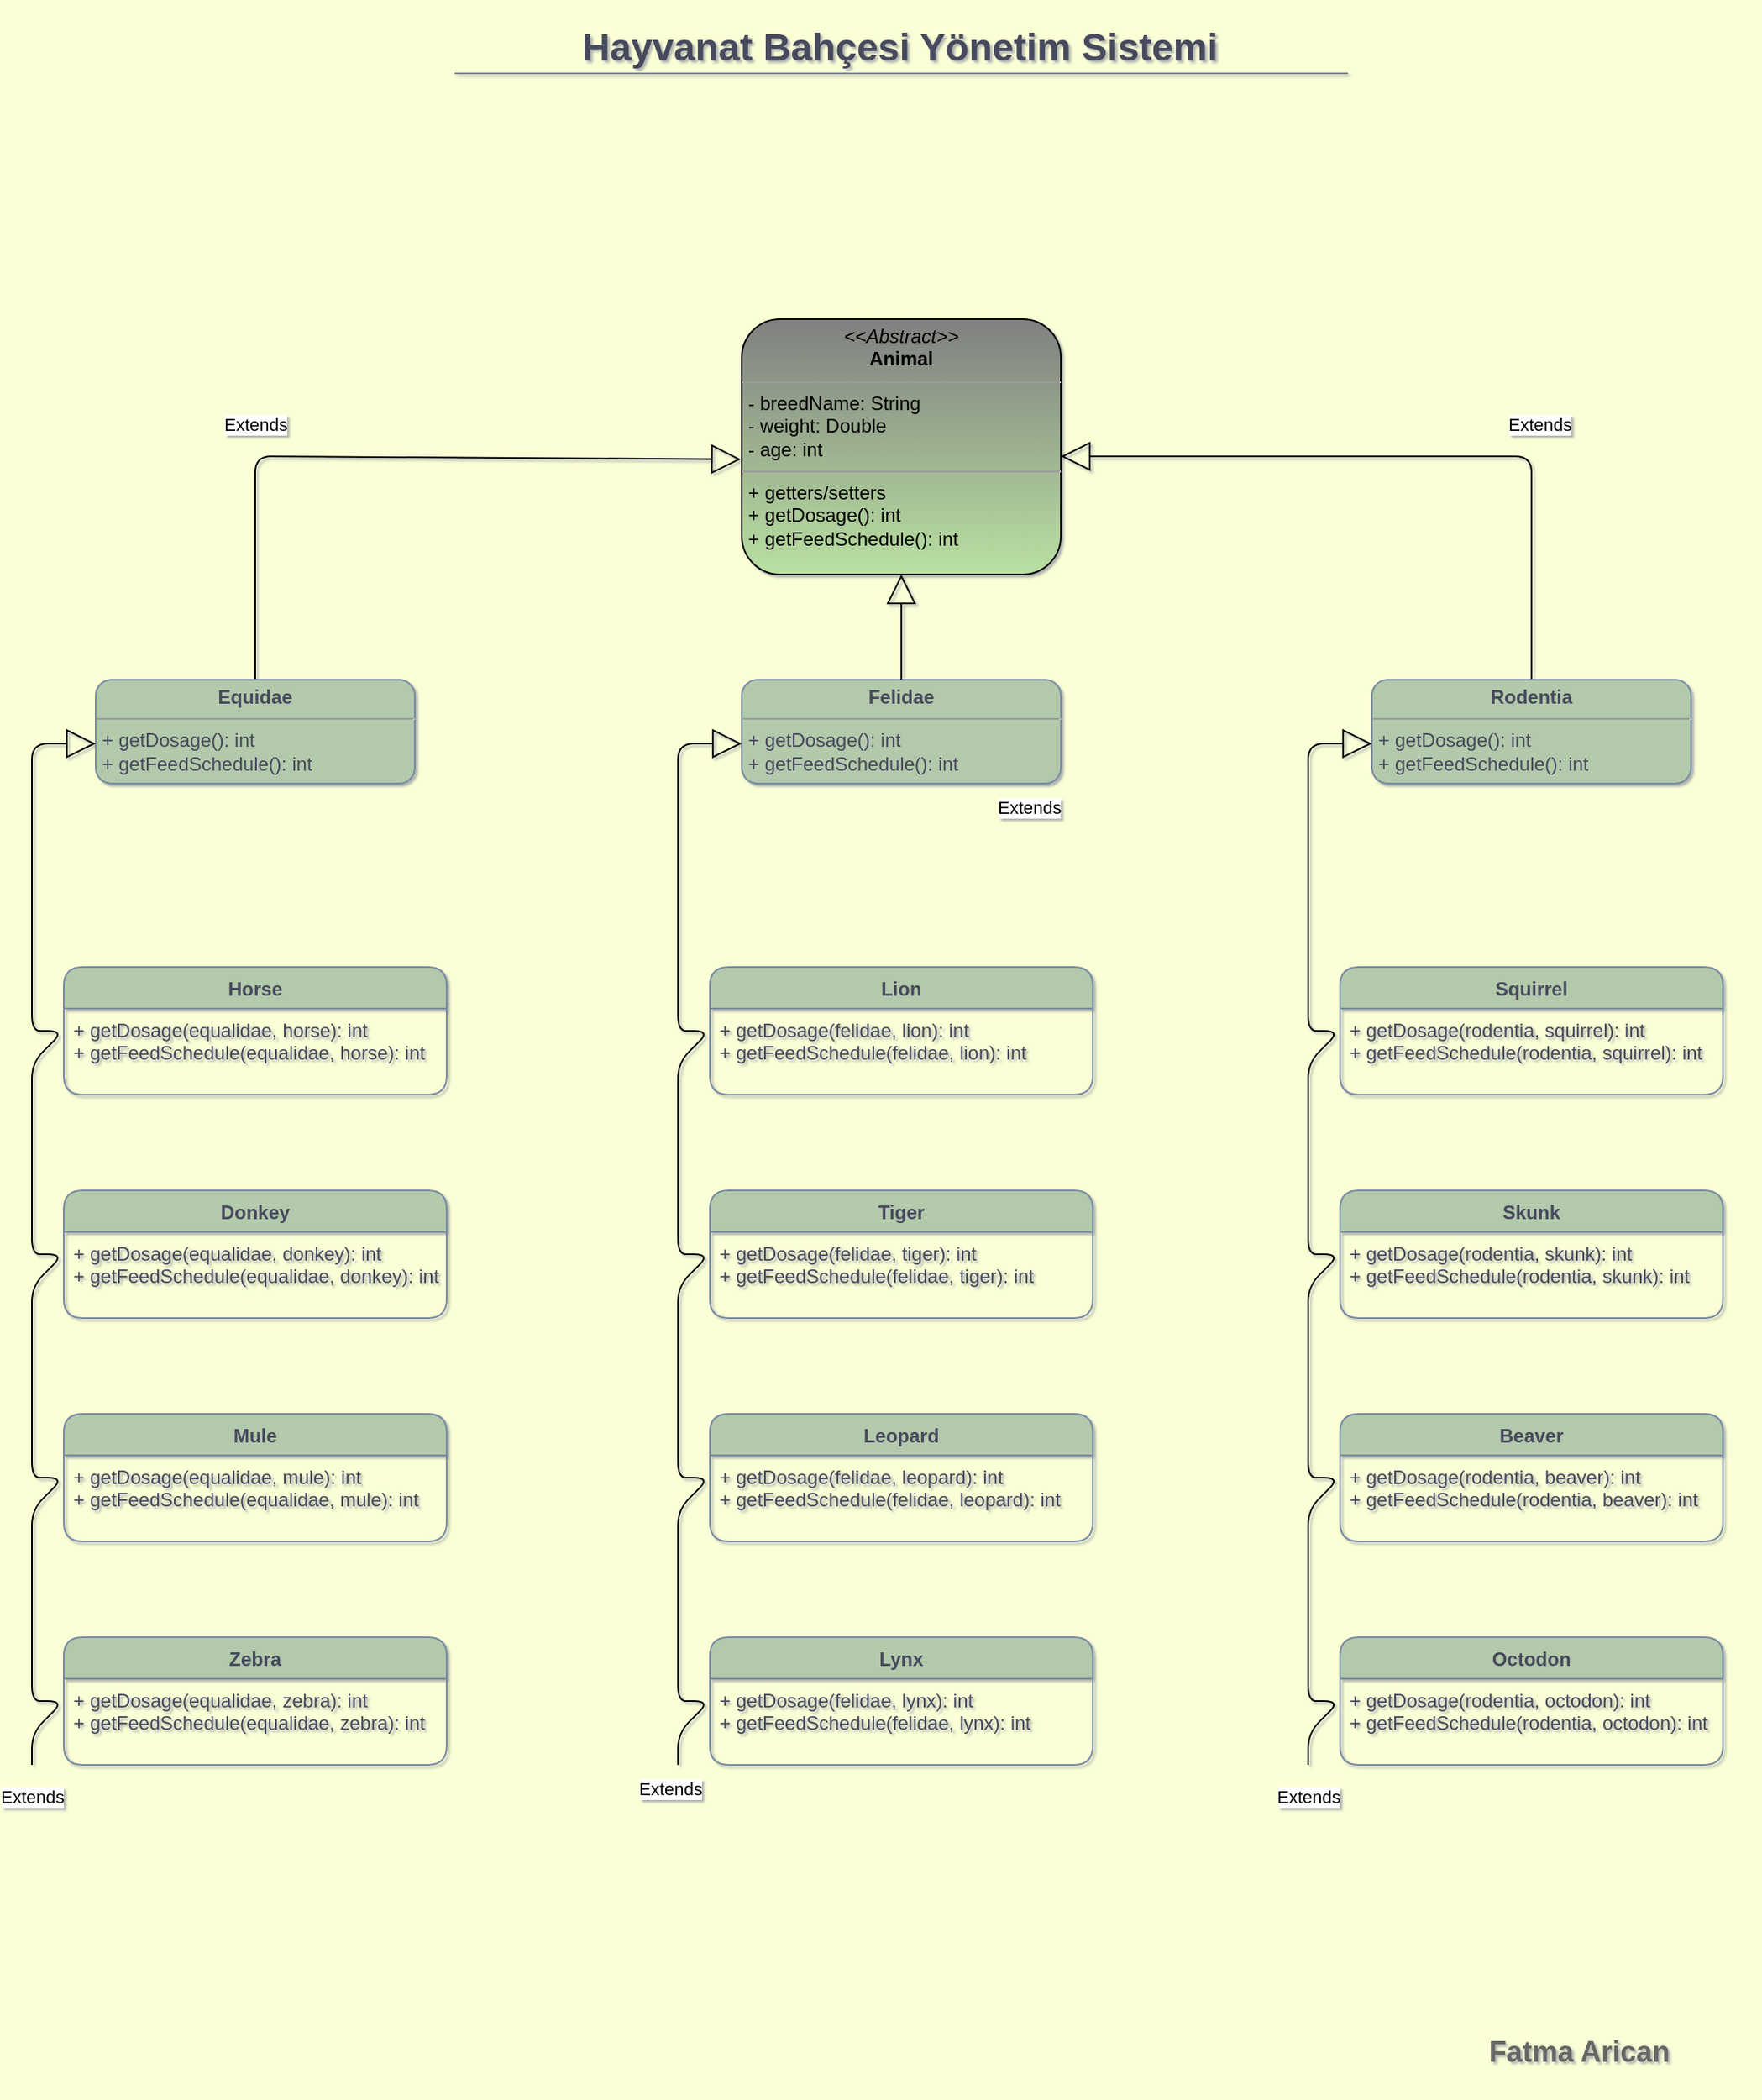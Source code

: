 <mxfile version="20.5.3" type="github">
  <diagram id="C5RBs43oDa-KdzZeNtuy" name="Page-1">
    <mxGraphModel dx="1483" dy="699" grid="1" gridSize="3" guides="1" tooltips="1" connect="1" arrows="1" fold="1" page="1" pageScale="1" pageWidth="1169" pageHeight="827" background="#FBFFD6" math="0" shadow="1">
      <root>
        <mxCell id="WIyWlLk6GJQsqaUBKTNV-0" />
        <mxCell id="WIyWlLk6GJQsqaUBKTNV-1" parent="WIyWlLk6GJQsqaUBKTNV-0" />
        <mxCell id="Q_TvyBTZswwlKKALrB9L-1" value="&lt;h1&gt;Hayvanat Bahçesi Yönetim Sistemi&lt;/h1&gt;" style="text;html=1;strokeColor=none;fillColor=none;spacing=5;spacingTop=-20;whiteSpace=wrap;overflow=hidden;rounded=1;fontColor=#46495D;" vertex="1" parent="WIyWlLk6GJQsqaUBKTNV-1">
          <mxGeometry x="380" y="64" width="410" height="40" as="geometry" />
        </mxCell>
        <mxCell id="Q_TvyBTZswwlKKALrB9L-2" value="&lt;p style=&quot;margin:0px;margin-top:4px;text-align:center;&quot;&gt;&lt;i&gt;&amp;lt;&amp;lt;Abstract&amp;gt;&amp;gt;&lt;/i&gt;&lt;br&gt;&lt;b&gt;Animal&lt;/b&gt;&lt;/p&gt;&lt;hr size=&quot;1&quot;&gt;&lt;p style=&quot;margin:0px;margin-left:4px;&quot;&gt;- breedName: String&lt;br&gt;- weight: Double&lt;/p&gt;&lt;p style=&quot;margin:0px;margin-left:4px;&quot;&gt;- age: int&lt;/p&gt;&lt;hr size=&quot;1&quot;&gt;&lt;p style=&quot;margin:0px;margin-left:4px;&quot;&gt;+ getters/setters&lt;/p&gt;&lt;p style=&quot;margin:0px;margin-left:4px;&quot;&gt;+ getDosage(): int&lt;br&gt;+ getFeedSchedule(): int&lt;/p&gt;" style="verticalAlign=top;align=left;overflow=fill;fontSize=12;fontFamily=Helvetica;html=1;rounded=1;fillColor=#808080;strokeColor=#000000;gradientColor=#B9E0A1;" vertex="1" parent="WIyWlLk6GJQsqaUBKTNV-1">
          <mxGeometry x="485" y="254" width="200" height="160" as="geometry" />
        </mxCell>
        <mxCell id="Q_TvyBTZswwlKKALrB9L-7" value="&lt;p style=&quot;margin:0px;margin-top:4px;text-align:center;&quot;&gt;&lt;b&gt;Felidae&lt;/b&gt;&lt;/p&gt;&lt;hr size=&quot;1&quot;&gt;&lt;p style=&quot;margin:0px;margin-left:4px;&quot;&gt;+ getDosage(): int&lt;br&gt;+ getFeedSchedule(): int&amp;nbsp;&lt;/p&gt;&lt;hr size=&quot;1&quot;&gt;&lt;p style=&quot;margin:0px;margin-left:4px;&quot;&gt;&lt;br&gt;&lt;/p&gt;" style="verticalAlign=top;align=left;overflow=fill;fontSize=12;fontFamily=Helvetica;html=1;rounded=1;fillColor=#B2C9AB;strokeColor=#788AA3;fontColor=#46495D;" vertex="1" parent="WIyWlLk6GJQsqaUBKTNV-1">
          <mxGeometry x="485" y="480" width="200" height="65" as="geometry" />
        </mxCell>
        <mxCell id="Q_TvyBTZswwlKKALrB9L-11" value="" style="line;strokeWidth=1;fillColor=none;align=left;verticalAlign=middle;spacingTop=-1;spacingLeft=3;spacingRight=3;rotatable=0;labelPosition=right;points=[];portConstraint=eastwest;strokeColor=#788AA3;rounded=1;fontColor=#46495D;" vertex="1" parent="WIyWlLk6GJQsqaUBKTNV-1">
          <mxGeometry x="305" y="96" width="560" height="8" as="geometry" />
        </mxCell>
        <mxCell id="Q_TvyBTZswwlKKALrB9L-24" value="Lion" style="swimlane;fontStyle=1;align=center;verticalAlign=top;childLayout=stackLayout;horizontal=1;startSize=26;horizontalStack=0;resizeParent=1;resizeParentMax=0;resizeLast=0;collapsible=1;marginBottom=0;rounded=1;fillColor=#B2C9AB;strokeColor=#788AA3;fontColor=#46495D;" vertex="1" parent="WIyWlLk6GJQsqaUBKTNV-1">
          <mxGeometry x="465" y="660" width="240" height="80" as="geometry" />
        </mxCell>
        <mxCell id="Q_TvyBTZswwlKKALrB9L-25" value="+ getDosage(felidae, lion): int&#xa;+ getFeedSchedule(felidae, lion): int " style="text;strokeColor=none;fillColor=none;align=left;verticalAlign=top;spacingLeft=4;spacingRight=4;overflow=hidden;rotatable=0;points=[[0,0.5],[1,0.5]];portConstraint=eastwest;rounded=1;fontColor=#46495D;" vertex="1" parent="Q_TvyBTZswwlKKALrB9L-24">
          <mxGeometry y="26" width="240" height="54" as="geometry" />
        </mxCell>
        <mxCell id="Q_TvyBTZswwlKKALrB9L-37" value="Squirrel" style="swimlane;fontStyle=1;align=center;verticalAlign=top;childLayout=stackLayout;horizontal=1;startSize=26;horizontalStack=0;resizeParent=1;resizeParentMax=0;resizeLast=0;collapsible=1;marginBottom=0;rounded=1;fillColor=#B2C9AB;strokeColor=#788AA3;fontColor=#46495D;" vertex="1" parent="WIyWlLk6GJQsqaUBKTNV-1">
          <mxGeometry x="860" y="660" width="240" height="80" as="geometry" />
        </mxCell>
        <mxCell id="Q_TvyBTZswwlKKALrB9L-38" value="+ getDosage(rodentia, squirrel): int&#xa;+ getFeedSchedule(rodentia, squirrel): int " style="text;strokeColor=none;fillColor=none;align=left;verticalAlign=top;spacingLeft=4;spacingRight=4;overflow=hidden;rotatable=0;points=[[0,0.5],[1,0.5]];portConstraint=eastwest;rounded=1;fontColor=#46495D;" vertex="1" parent="Q_TvyBTZswwlKKALrB9L-37">
          <mxGeometry y="26" width="240" height="54" as="geometry" />
        </mxCell>
        <mxCell id="Q_TvyBTZswwlKKALrB9L-41" value="Horse" style="swimlane;fontStyle=1;align=center;verticalAlign=top;childLayout=stackLayout;horizontal=1;startSize=26;horizontalStack=0;resizeParent=1;resizeParentMax=0;resizeLast=0;collapsible=1;marginBottom=0;rounded=1;fillColor=#B2C9AB;strokeColor=#788AA3;fontColor=#46495D;" vertex="1" parent="WIyWlLk6GJQsqaUBKTNV-1">
          <mxGeometry x="60" y="660" width="240" height="80" as="geometry" />
        </mxCell>
        <mxCell id="Q_TvyBTZswwlKKALrB9L-42" value="+ getDosage(equalidae, horse): int&#xa;+ getFeedSchedule(equalidae, horse): int " style="text;strokeColor=none;fillColor=none;align=left;verticalAlign=top;spacingLeft=4;spacingRight=4;overflow=hidden;rotatable=0;points=[[0,0.5],[1,0.5]];portConstraint=eastwest;rounded=1;fontColor=#46495D;" vertex="1" parent="Q_TvyBTZswwlKKALrB9L-41">
          <mxGeometry y="26" width="240" height="54" as="geometry" />
        </mxCell>
        <mxCell id="Q_TvyBTZswwlKKALrB9L-45" value="Donkey" style="swimlane;fontStyle=1;align=center;verticalAlign=top;childLayout=stackLayout;horizontal=1;startSize=26;horizontalStack=0;resizeParent=1;resizeParentMax=0;resizeLast=0;collapsible=1;marginBottom=0;rounded=1;fillColor=#B2C9AB;strokeColor=#788AA3;fontColor=#46495D;" vertex="1" parent="WIyWlLk6GJQsqaUBKTNV-1">
          <mxGeometry x="60" y="800" width="240" height="80" as="geometry" />
        </mxCell>
        <mxCell id="Q_TvyBTZswwlKKALrB9L-46" value="+ getDosage(equalidae, donkey): int&#xa;+ getFeedSchedule(equalidae, donkey): int " style="text;strokeColor=none;fillColor=none;align=left;verticalAlign=top;spacingLeft=4;spacingRight=4;overflow=hidden;rotatable=0;points=[[0,0.5],[1,0.5]];portConstraint=eastwest;rounded=1;fontColor=#46495D;" vertex="1" parent="Q_TvyBTZswwlKKALrB9L-45">
          <mxGeometry y="26" width="240" height="54" as="geometry" />
        </mxCell>
        <mxCell id="Q_TvyBTZswwlKKALrB9L-49" value="Mule" style="swimlane;fontStyle=1;align=center;verticalAlign=top;childLayout=stackLayout;horizontal=1;startSize=26;horizontalStack=0;resizeParent=1;resizeParentMax=0;resizeLast=0;collapsible=1;marginBottom=0;rounded=1;fillColor=#B2C9AB;strokeColor=#788AA3;fontColor=#46495D;" vertex="1" parent="WIyWlLk6GJQsqaUBKTNV-1">
          <mxGeometry x="60" y="940" width="240" height="80" as="geometry" />
        </mxCell>
        <mxCell id="Q_TvyBTZswwlKKALrB9L-50" value="+ getDosage(equalidae, mule): int&#xa;+ getFeedSchedule(equalidae, mule): int " style="text;strokeColor=none;fillColor=none;align=left;verticalAlign=top;spacingLeft=4;spacingRight=4;overflow=hidden;rotatable=0;points=[[0,0.5],[1,0.5]];portConstraint=eastwest;rounded=1;fontColor=#46495D;" vertex="1" parent="Q_TvyBTZswwlKKALrB9L-49">
          <mxGeometry y="26" width="240" height="54" as="geometry" />
        </mxCell>
        <mxCell id="Q_TvyBTZswwlKKALrB9L-53" value="Zebra" style="swimlane;fontStyle=1;align=center;verticalAlign=top;childLayout=stackLayout;horizontal=1;startSize=26;horizontalStack=0;resizeParent=1;resizeParentMax=0;resizeLast=0;collapsible=1;marginBottom=0;rounded=1;fillColor=#B2C9AB;strokeColor=#788AA3;fontColor=#46495D;" vertex="1" parent="WIyWlLk6GJQsqaUBKTNV-1">
          <mxGeometry x="60" y="1080" width="240" height="80" as="geometry" />
        </mxCell>
        <mxCell id="Q_TvyBTZswwlKKALrB9L-54" value="+ getDosage(equalidae, zebra): int&#xa;+ getFeedSchedule(equalidae, zebra): int " style="text;strokeColor=none;fillColor=none;align=left;verticalAlign=top;spacingLeft=4;spacingRight=4;overflow=hidden;rotatable=0;points=[[0,0.5],[1,0.5]];portConstraint=eastwest;rounded=1;fontColor=#46495D;" vertex="1" parent="Q_TvyBTZswwlKKALrB9L-53">
          <mxGeometry y="26" width="240" height="54" as="geometry" />
        </mxCell>
        <mxCell id="Q_TvyBTZswwlKKALrB9L-57" value="Tiger" style="swimlane;fontStyle=1;align=center;verticalAlign=top;childLayout=stackLayout;horizontal=1;startSize=26;horizontalStack=0;resizeParent=1;resizeParentMax=0;resizeLast=0;collapsible=1;marginBottom=0;rounded=1;fillColor=#B2C9AB;strokeColor=#788AA3;fontColor=#46495D;" vertex="1" parent="WIyWlLk6GJQsqaUBKTNV-1">
          <mxGeometry x="465" y="800" width="240" height="80" as="geometry" />
        </mxCell>
        <mxCell id="Q_TvyBTZswwlKKALrB9L-58" value="+ getDosage(felidae, tiger): int&#xa;+ getFeedSchedule(felidae, tiger): int " style="text;strokeColor=none;fillColor=none;align=left;verticalAlign=top;spacingLeft=4;spacingRight=4;overflow=hidden;rotatable=0;points=[[0,0.5],[1,0.5]];portConstraint=eastwest;rounded=1;fontColor=#46495D;" vertex="1" parent="Q_TvyBTZswwlKKALrB9L-57">
          <mxGeometry y="26" width="240" height="54" as="geometry" />
        </mxCell>
        <mxCell id="Q_TvyBTZswwlKKALrB9L-61" value="Leopard" style="swimlane;fontStyle=1;align=center;verticalAlign=top;childLayout=stackLayout;horizontal=1;startSize=26;horizontalStack=0;resizeParent=1;resizeParentMax=0;resizeLast=0;collapsible=1;marginBottom=0;rounded=1;fillColor=#B2C9AB;strokeColor=#788AA3;fontColor=#46495D;" vertex="1" parent="WIyWlLk6GJQsqaUBKTNV-1">
          <mxGeometry x="465" y="940" width="240" height="80" as="geometry" />
        </mxCell>
        <mxCell id="Q_TvyBTZswwlKKALrB9L-62" value="+ getDosage(felidae, leopard): int&#xa;+ getFeedSchedule(felidae, leopard): int " style="text;strokeColor=none;fillColor=none;align=left;verticalAlign=top;spacingLeft=4;spacingRight=4;overflow=hidden;rotatable=0;points=[[0,0.5],[1,0.5]];portConstraint=eastwest;rounded=1;fontColor=#46495D;" vertex="1" parent="Q_TvyBTZswwlKKALrB9L-61">
          <mxGeometry y="26" width="240" height="54" as="geometry" />
        </mxCell>
        <mxCell id="Q_TvyBTZswwlKKALrB9L-65" value="Lynx" style="swimlane;fontStyle=1;align=center;verticalAlign=top;childLayout=stackLayout;horizontal=1;startSize=26;horizontalStack=0;resizeParent=1;resizeParentMax=0;resizeLast=0;collapsible=1;marginBottom=0;rounded=1;fillColor=#B2C9AB;strokeColor=#788AA3;fontColor=#46495D;" vertex="1" parent="WIyWlLk6GJQsqaUBKTNV-1">
          <mxGeometry x="465" y="1080" width="240" height="80" as="geometry" />
        </mxCell>
        <mxCell id="Q_TvyBTZswwlKKALrB9L-66" value="+ getDosage(felidae, lynx): int&#xa;+ getFeedSchedule(felidae, lynx): int " style="text;strokeColor=none;fillColor=none;align=left;verticalAlign=top;spacingLeft=4;spacingRight=4;overflow=hidden;rotatable=0;points=[[0,0.5],[1,0.5]];portConstraint=eastwest;rounded=1;fontColor=#46495D;" vertex="1" parent="Q_TvyBTZswwlKKALrB9L-65">
          <mxGeometry y="26" width="240" height="54" as="geometry" />
        </mxCell>
        <mxCell id="Q_TvyBTZswwlKKALrB9L-69" value="Skunk" style="swimlane;fontStyle=1;align=center;verticalAlign=top;childLayout=stackLayout;horizontal=1;startSize=26;horizontalStack=0;resizeParent=1;resizeParentMax=0;resizeLast=0;collapsible=1;marginBottom=0;rounded=1;fillColor=#B2C9AB;strokeColor=#788AA3;fontColor=#46495D;" vertex="1" parent="WIyWlLk6GJQsqaUBKTNV-1">
          <mxGeometry x="860" y="800" width="240" height="80" as="geometry" />
        </mxCell>
        <mxCell id="Q_TvyBTZswwlKKALrB9L-70" value="+ getDosage(rodentia, skunk): int&#xa;+ getFeedSchedule(rodentia, skunk): int " style="text;strokeColor=none;fillColor=none;align=left;verticalAlign=top;spacingLeft=4;spacingRight=4;overflow=hidden;rotatable=0;points=[[0,0.5],[1,0.5]];portConstraint=eastwest;rounded=1;fontColor=#46495D;" vertex="1" parent="Q_TvyBTZswwlKKALrB9L-69">
          <mxGeometry y="26" width="240" height="54" as="geometry" />
        </mxCell>
        <mxCell id="Q_TvyBTZswwlKKALrB9L-73" value="Beaver" style="swimlane;fontStyle=1;align=center;verticalAlign=top;childLayout=stackLayout;horizontal=1;startSize=26;horizontalStack=0;resizeParent=1;resizeParentMax=0;resizeLast=0;collapsible=1;marginBottom=0;rounded=1;fillColor=#B2C9AB;strokeColor=#788AA3;fontColor=#46495D;" vertex="1" parent="WIyWlLk6GJQsqaUBKTNV-1">
          <mxGeometry x="860" y="940" width="240" height="80" as="geometry" />
        </mxCell>
        <mxCell id="Q_TvyBTZswwlKKALrB9L-74" value="+ getDosage(rodentia, beaver): int&#xa;+ getFeedSchedule(rodentia, beaver): int " style="text;strokeColor=none;fillColor=none;align=left;verticalAlign=top;spacingLeft=4;spacingRight=4;overflow=hidden;rotatable=0;points=[[0,0.5],[1,0.5]];portConstraint=eastwest;rounded=1;fontColor=#46495D;" vertex="1" parent="Q_TvyBTZswwlKKALrB9L-73">
          <mxGeometry y="26" width="240" height="54" as="geometry" />
        </mxCell>
        <mxCell id="Q_TvyBTZswwlKKALrB9L-77" value="Octodon" style="swimlane;fontStyle=1;align=center;verticalAlign=top;childLayout=stackLayout;horizontal=1;startSize=26;horizontalStack=0;resizeParent=1;resizeParentMax=0;resizeLast=0;collapsible=1;marginBottom=0;rounded=1;fillColor=#B2C9AB;strokeColor=#788AA3;fontColor=#46495D;" vertex="1" parent="WIyWlLk6GJQsqaUBKTNV-1">
          <mxGeometry x="860" y="1080" width="240" height="80" as="geometry" />
        </mxCell>
        <mxCell id="Q_TvyBTZswwlKKALrB9L-78" value="+ getDosage(rodentia, octodon): int&#xa;+ getFeedSchedule(rodentia, octodon): int " style="text;strokeColor=none;fillColor=none;align=left;verticalAlign=top;spacingLeft=4;spacingRight=4;overflow=hidden;rotatable=0;points=[[0,0.5],[1,0.5]];portConstraint=eastwest;rounded=1;fontColor=#46495D;" vertex="1" parent="Q_TvyBTZswwlKKALrB9L-77">
          <mxGeometry y="26" width="240" height="54" as="geometry" />
        </mxCell>
        <mxCell id="Q_TvyBTZswwlKKALrB9L-94" value="Extends" style="endArrow=block;endSize=16;endFill=0;html=1;rounded=1;elbow=vertical;exitX=0.5;exitY=0;exitDx=0;exitDy=0;entryX=-0.003;entryY=0.549;entryDx=0;entryDy=0;entryPerimeter=0;" edge="1" parent="WIyWlLk6GJQsqaUBKTNV-1" source="Q_TvyBTZswwlKKALrB9L-97" target="Q_TvyBTZswwlKKALrB9L-2">
          <mxGeometry x="-0.37" y="20" width="160" relative="1" as="geometry">
            <mxPoint x="140" y="380.5" as="sourcePoint" />
            <mxPoint x="320" y="240" as="targetPoint" />
            <Array as="points">
              <mxPoint x="180" y="340" />
            </Array>
            <mxPoint as="offset" />
          </mxGeometry>
        </mxCell>
        <mxCell id="Q_TvyBTZswwlKKALrB9L-95" value="Extends" style="endArrow=block;endSize=16;endFill=0;html=1;elbow=vertical;exitX=0.5;exitY=0;exitDx=0;exitDy=0;rounded=1;" edge="1" parent="WIyWlLk6GJQsqaUBKTNV-1" source="Q_TvyBTZswwlKKALrB9L-98">
          <mxGeometry x="-0.356" y="-21" width="160" relative="1" as="geometry">
            <mxPoint x="700" y="360" as="sourcePoint" />
            <mxPoint x="685" y="340" as="targetPoint" />
            <Array as="points">
              <mxPoint x="980" y="340" />
            </Array>
            <mxPoint x="5" y="1" as="offset" />
          </mxGeometry>
        </mxCell>
        <mxCell id="Q_TvyBTZswwlKKALrB9L-96" value="Extends" style="endArrow=block;endSize=16;endFill=0;html=1;rounded=0;elbow=vertical;entryX=0.5;entryY=1;entryDx=0;entryDy=0;exitX=0.5;exitY=0;exitDx=0;exitDy=0;" edge="1" parent="WIyWlLk6GJQsqaUBKTNV-1" source="Q_TvyBTZswwlKKALrB9L-7" target="Q_TvyBTZswwlKKALrB9L-2">
          <mxGeometry x="-1" y="-113" width="160" relative="1" as="geometry">
            <mxPoint x="405" y="515.25" as="sourcePoint" />
            <mxPoint x="575" y="324.75" as="targetPoint" />
            <Array as="points" />
            <mxPoint x="-33" y="80" as="offset" />
          </mxGeometry>
        </mxCell>
        <mxCell id="Q_TvyBTZswwlKKALrB9L-97" value="&lt;p style=&quot;margin:0px;margin-top:4px;text-align:center;&quot;&gt;&lt;b&gt;Equidae&lt;/b&gt;&lt;/p&gt;&lt;hr size=&quot;1&quot;&gt;&lt;p style=&quot;margin:0px;margin-left:4px;&quot;&gt;+ getDosage(): int&lt;br&gt;+ getFeedSchedule(): int&amp;nbsp;&lt;/p&gt;&lt;hr size=&quot;1&quot;&gt;&lt;p style=&quot;margin:0px;margin-left:4px;&quot;&gt;&lt;br&gt;&lt;/p&gt;" style="verticalAlign=top;align=left;overflow=fill;fontSize=12;fontFamily=Helvetica;html=1;rounded=1;fillColor=#B2C9AB;strokeColor=#788AA3;fontColor=#46495D;" vertex="1" parent="WIyWlLk6GJQsqaUBKTNV-1">
          <mxGeometry x="80" y="480" width="200" height="65" as="geometry" />
        </mxCell>
        <mxCell id="Q_TvyBTZswwlKKALrB9L-98" value="&lt;p style=&quot;margin:0px;margin-top:4px;text-align:center;&quot;&gt;&lt;b&gt;Rodentia&lt;/b&gt;&lt;/p&gt;&lt;hr size=&quot;1&quot;&gt;&lt;p style=&quot;margin:0px;margin-left:4px;&quot;&gt;+ getDosage(): int&lt;br&gt;+ getFeedSchedule(): int&amp;nbsp;&lt;/p&gt;&lt;hr size=&quot;1&quot;&gt;&lt;p style=&quot;margin:0px;margin-left:4px;&quot;&gt;&lt;br&gt;&lt;/p&gt;" style="verticalAlign=top;align=left;overflow=fill;fontSize=12;fontFamily=Helvetica;html=1;rounded=1;fillColor=#B2C9AB;strokeColor=#788AA3;fontColor=#46495D;" vertex="1" parent="WIyWlLk6GJQsqaUBKTNV-1">
          <mxGeometry x="880" y="480" width="200" height="65" as="geometry" />
        </mxCell>
        <mxCell id="Q_TvyBTZswwlKKALrB9L-112" value="Extends" style="endArrow=block;endSize=16;endFill=0;html=1;rounded=1;elbow=vertical;" edge="1" parent="WIyWlLk6GJQsqaUBKTNV-1">
          <mxGeometry x="-1" y="-20" width="160" relative="1" as="geometry">
            <mxPoint x="40" y="1160" as="sourcePoint" />
            <mxPoint x="80" y="520" as="targetPoint" />
            <Array as="points">
              <mxPoint x="40" y="1140" />
              <mxPoint x="60" y="1120" />
              <mxPoint x="40" y="1120" />
              <mxPoint x="40" y="1000" />
              <mxPoint x="60" y="980" />
              <mxPoint x="40" y="980" />
              <mxPoint x="40" y="860" />
              <mxPoint x="60" y="840" />
              <mxPoint x="40" y="840" />
              <mxPoint x="40" y="720" />
              <mxPoint x="60" y="700" />
              <mxPoint x="40" y="700" />
              <mxPoint x="40" y="520" />
            </Array>
            <mxPoint x="-20" y="20" as="offset" />
          </mxGeometry>
        </mxCell>
        <mxCell id="Q_TvyBTZswwlKKALrB9L-113" value="Extends" style="endArrow=block;endSize=16;endFill=0;html=1;rounded=1;elbow=vertical;" edge="1" parent="WIyWlLk6GJQsqaUBKTNV-1">
          <mxGeometry x="-1" y="16" width="160" relative="1" as="geometry">
            <mxPoint x="445" y="1160" as="sourcePoint" />
            <mxPoint x="485" y="520.0" as="targetPoint" />
            <Array as="points">
              <mxPoint x="445" y="1140.0" />
              <mxPoint x="465" y="1120.0" />
              <mxPoint x="445" y="1120.0" />
              <mxPoint x="445" y="1000.0" />
              <mxPoint x="465" y="980.0" />
              <mxPoint x="445" y="980.0" />
              <mxPoint x="445" y="860.0" />
              <mxPoint x="465" y="840.0" />
              <mxPoint x="445" y="840.0" />
              <mxPoint x="445" y="720.0" />
              <mxPoint x="465" y="700.0" />
              <mxPoint x="445" y="700.0" />
              <mxPoint x="445" y="520.0" />
            </Array>
            <mxPoint x="11" y="15" as="offset" />
          </mxGeometry>
        </mxCell>
        <mxCell id="Q_TvyBTZswwlKKALrB9L-114" value="Extends" style="endArrow=block;endSize=16;endFill=0;html=1;rounded=1;elbow=vertical;" edge="1" parent="WIyWlLk6GJQsqaUBKTNV-1">
          <mxGeometry x="-1" y="-20" width="160" relative="1" as="geometry">
            <mxPoint x="840" y="1160" as="sourcePoint" />
            <mxPoint x="880" y="520.0" as="targetPoint" />
            <Array as="points">
              <mxPoint x="840" y="1140.0" />
              <mxPoint x="860" y="1120.0" />
              <mxPoint x="840" y="1120.0" />
              <mxPoint x="840" y="1000.0" />
              <mxPoint x="860" y="980.0" />
              <mxPoint x="840" y="980.0" />
              <mxPoint x="840" y="860.0" />
              <mxPoint x="860" y="840.0" />
              <mxPoint x="840" y="840.0" />
              <mxPoint x="840" y="720.0" />
              <mxPoint x="860" y="700.0" />
              <mxPoint x="840" y="700.0" />
              <mxPoint x="840" y="520.0" />
            </Array>
            <mxPoint x="-20" y="20" as="offset" />
          </mxGeometry>
        </mxCell>
        <mxCell id="Q_TvyBTZswwlKKALrB9L-116" value="&lt;h2&gt;&lt;font color=&quot;#666666&quot;&gt;Fatma Arican&lt;/font&gt;&lt;/h2&gt;" style="text;html=1;strokeColor=none;fillColor=none;align=center;verticalAlign=middle;whiteSpace=wrap;rounded=0;fontFamily=Helvetica;fontSize=12;fontColor=#ffffff;" vertex="1" parent="WIyWlLk6GJQsqaUBKTNV-1">
          <mxGeometry x="900" y="1320" width="220" height="40" as="geometry" />
        </mxCell>
      </root>
    </mxGraphModel>
  </diagram>
</mxfile>
